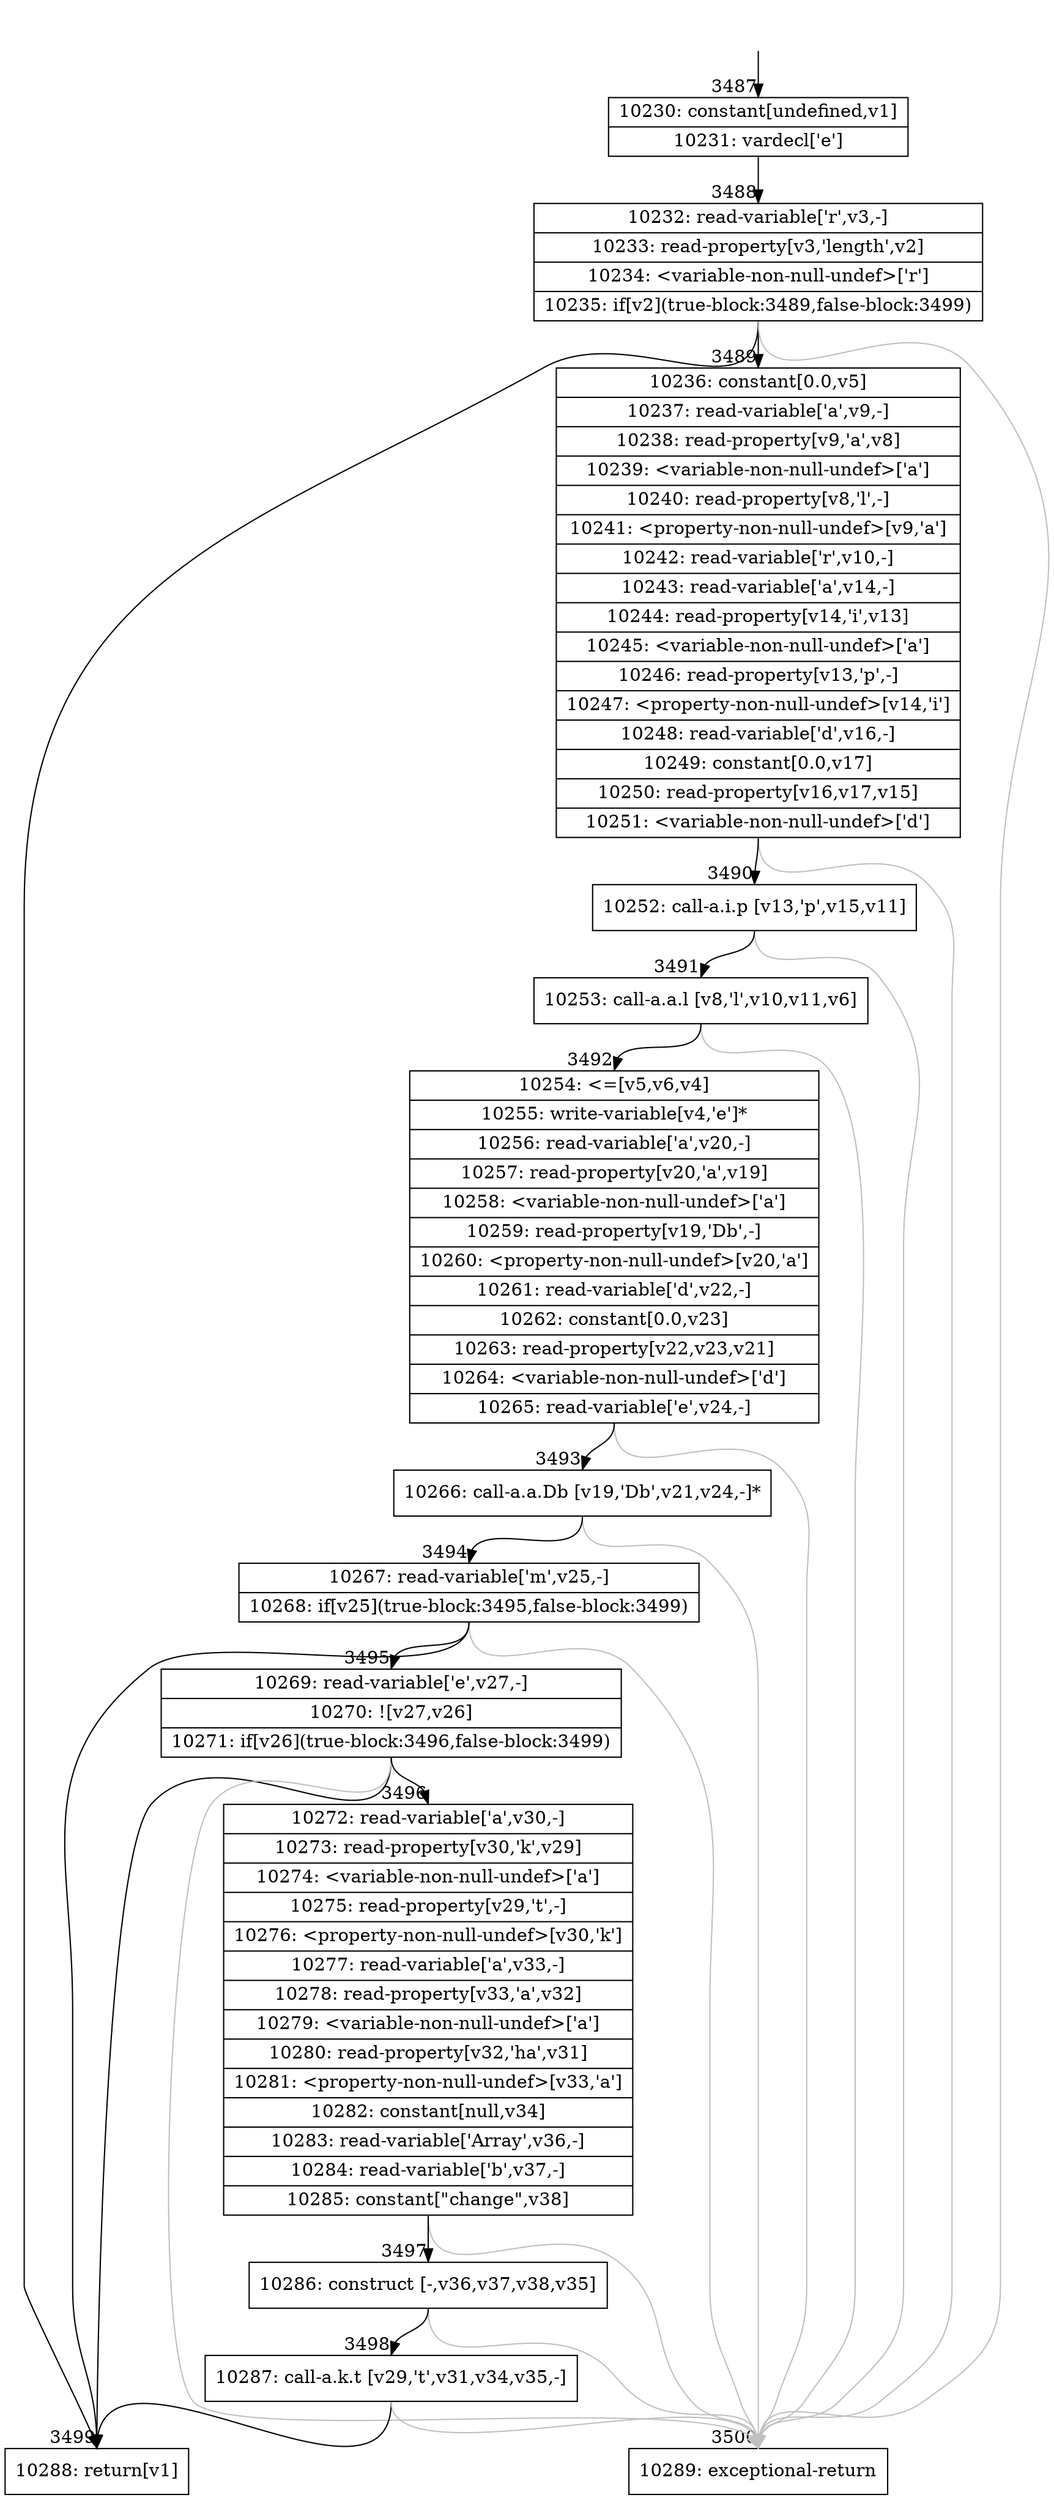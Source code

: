 digraph {
rankdir="TD"
BB_entry288[shape=none,label=""];
BB_entry288 -> BB3487 [tailport=s, headport=n, headlabel="    3487"]
BB3487 [shape=record label="{10230: constant[undefined,v1]|10231: vardecl['e']}" ] 
BB3487 -> BB3488 [tailport=s, headport=n, headlabel="      3488"]
BB3488 [shape=record label="{10232: read-variable['r',v3,-]|10233: read-property[v3,'length',v2]|10234: \<variable-non-null-undef\>['r']|10235: if[v2](true-block:3489,false-block:3499)}" ] 
BB3488 -> BB3489 [tailport=s, headport=n, headlabel="      3489"]
BB3488 -> BB3499 [tailport=s, headport=n, headlabel="      3499"]
BB3488 -> BB3500 [tailport=s, headport=n, color=gray, headlabel="      3500"]
BB3489 [shape=record label="{10236: constant[0.0,v5]|10237: read-variable['a',v9,-]|10238: read-property[v9,'a',v8]|10239: \<variable-non-null-undef\>['a']|10240: read-property[v8,'l',-]|10241: \<property-non-null-undef\>[v9,'a']|10242: read-variable['r',v10,-]|10243: read-variable['a',v14,-]|10244: read-property[v14,'i',v13]|10245: \<variable-non-null-undef\>['a']|10246: read-property[v13,'p',-]|10247: \<property-non-null-undef\>[v14,'i']|10248: read-variable['d',v16,-]|10249: constant[0.0,v17]|10250: read-property[v16,v17,v15]|10251: \<variable-non-null-undef\>['d']}" ] 
BB3489 -> BB3490 [tailport=s, headport=n, headlabel="      3490"]
BB3489 -> BB3500 [tailport=s, headport=n, color=gray]
BB3490 [shape=record label="{10252: call-a.i.p [v13,'p',v15,v11]}" ] 
BB3490 -> BB3491 [tailport=s, headport=n, headlabel="      3491"]
BB3490 -> BB3500 [tailport=s, headport=n, color=gray]
BB3491 [shape=record label="{10253: call-a.a.l [v8,'l',v10,v11,v6]}" ] 
BB3491 -> BB3492 [tailport=s, headport=n, headlabel="      3492"]
BB3491 -> BB3500 [tailport=s, headport=n, color=gray]
BB3492 [shape=record label="{10254: \<=[v5,v6,v4]|10255: write-variable[v4,'e']*|10256: read-variable['a',v20,-]|10257: read-property[v20,'a',v19]|10258: \<variable-non-null-undef\>['a']|10259: read-property[v19,'Db',-]|10260: \<property-non-null-undef\>[v20,'a']|10261: read-variable['d',v22,-]|10262: constant[0.0,v23]|10263: read-property[v22,v23,v21]|10264: \<variable-non-null-undef\>['d']|10265: read-variable['e',v24,-]}" ] 
BB3492 -> BB3493 [tailport=s, headport=n, headlabel="      3493"]
BB3492 -> BB3500 [tailport=s, headport=n, color=gray]
BB3493 [shape=record label="{10266: call-a.a.Db [v19,'Db',v21,v24,-]*}" ] 
BB3493 -> BB3494 [tailport=s, headport=n, headlabel="      3494"]
BB3493 -> BB3500 [tailport=s, headport=n, color=gray]
BB3494 [shape=record label="{10267: read-variable['m',v25,-]|10268: if[v25](true-block:3495,false-block:3499)}" ] 
BB3494 -> BB3499 [tailport=s, headport=n]
BB3494 -> BB3495 [tailport=s, headport=n, headlabel="      3495"]
BB3494 -> BB3500 [tailport=s, headport=n, color=gray]
BB3495 [shape=record label="{10269: read-variable['e',v27,-]|10270: ![v27,v26]|10271: if[v26](true-block:3496,false-block:3499)}" ] 
BB3495 -> BB3499 [tailport=s, headport=n]
BB3495 -> BB3496 [tailport=s, headport=n, headlabel="      3496"]
BB3495 -> BB3500 [tailport=s, headport=n, color=gray]
BB3496 [shape=record label="{10272: read-variable['a',v30,-]|10273: read-property[v30,'k',v29]|10274: \<variable-non-null-undef\>['a']|10275: read-property[v29,'t',-]|10276: \<property-non-null-undef\>[v30,'k']|10277: read-variable['a',v33,-]|10278: read-property[v33,'a',v32]|10279: \<variable-non-null-undef\>['a']|10280: read-property[v32,'ha',v31]|10281: \<property-non-null-undef\>[v33,'a']|10282: constant[null,v34]|10283: read-variable['Array',v36,-]|10284: read-variable['b',v37,-]|10285: constant[\"change\",v38]}" ] 
BB3496 -> BB3497 [tailport=s, headport=n, headlabel="      3497"]
BB3496 -> BB3500 [tailport=s, headport=n, color=gray]
BB3497 [shape=record label="{10286: construct [-,v36,v37,v38,v35]}" ] 
BB3497 -> BB3498 [tailport=s, headport=n, headlabel="      3498"]
BB3497 -> BB3500 [tailport=s, headport=n, color=gray]
BB3498 [shape=record label="{10287: call-a.k.t [v29,'t',v31,v34,v35,-]}" ] 
BB3498 -> BB3499 [tailport=s, headport=n]
BB3498 -> BB3500 [tailport=s, headport=n, color=gray]
BB3499 [shape=record label="{10288: return[v1]}" ] 
BB3500 [shape=record label="{10289: exceptional-return}" ] 
}
